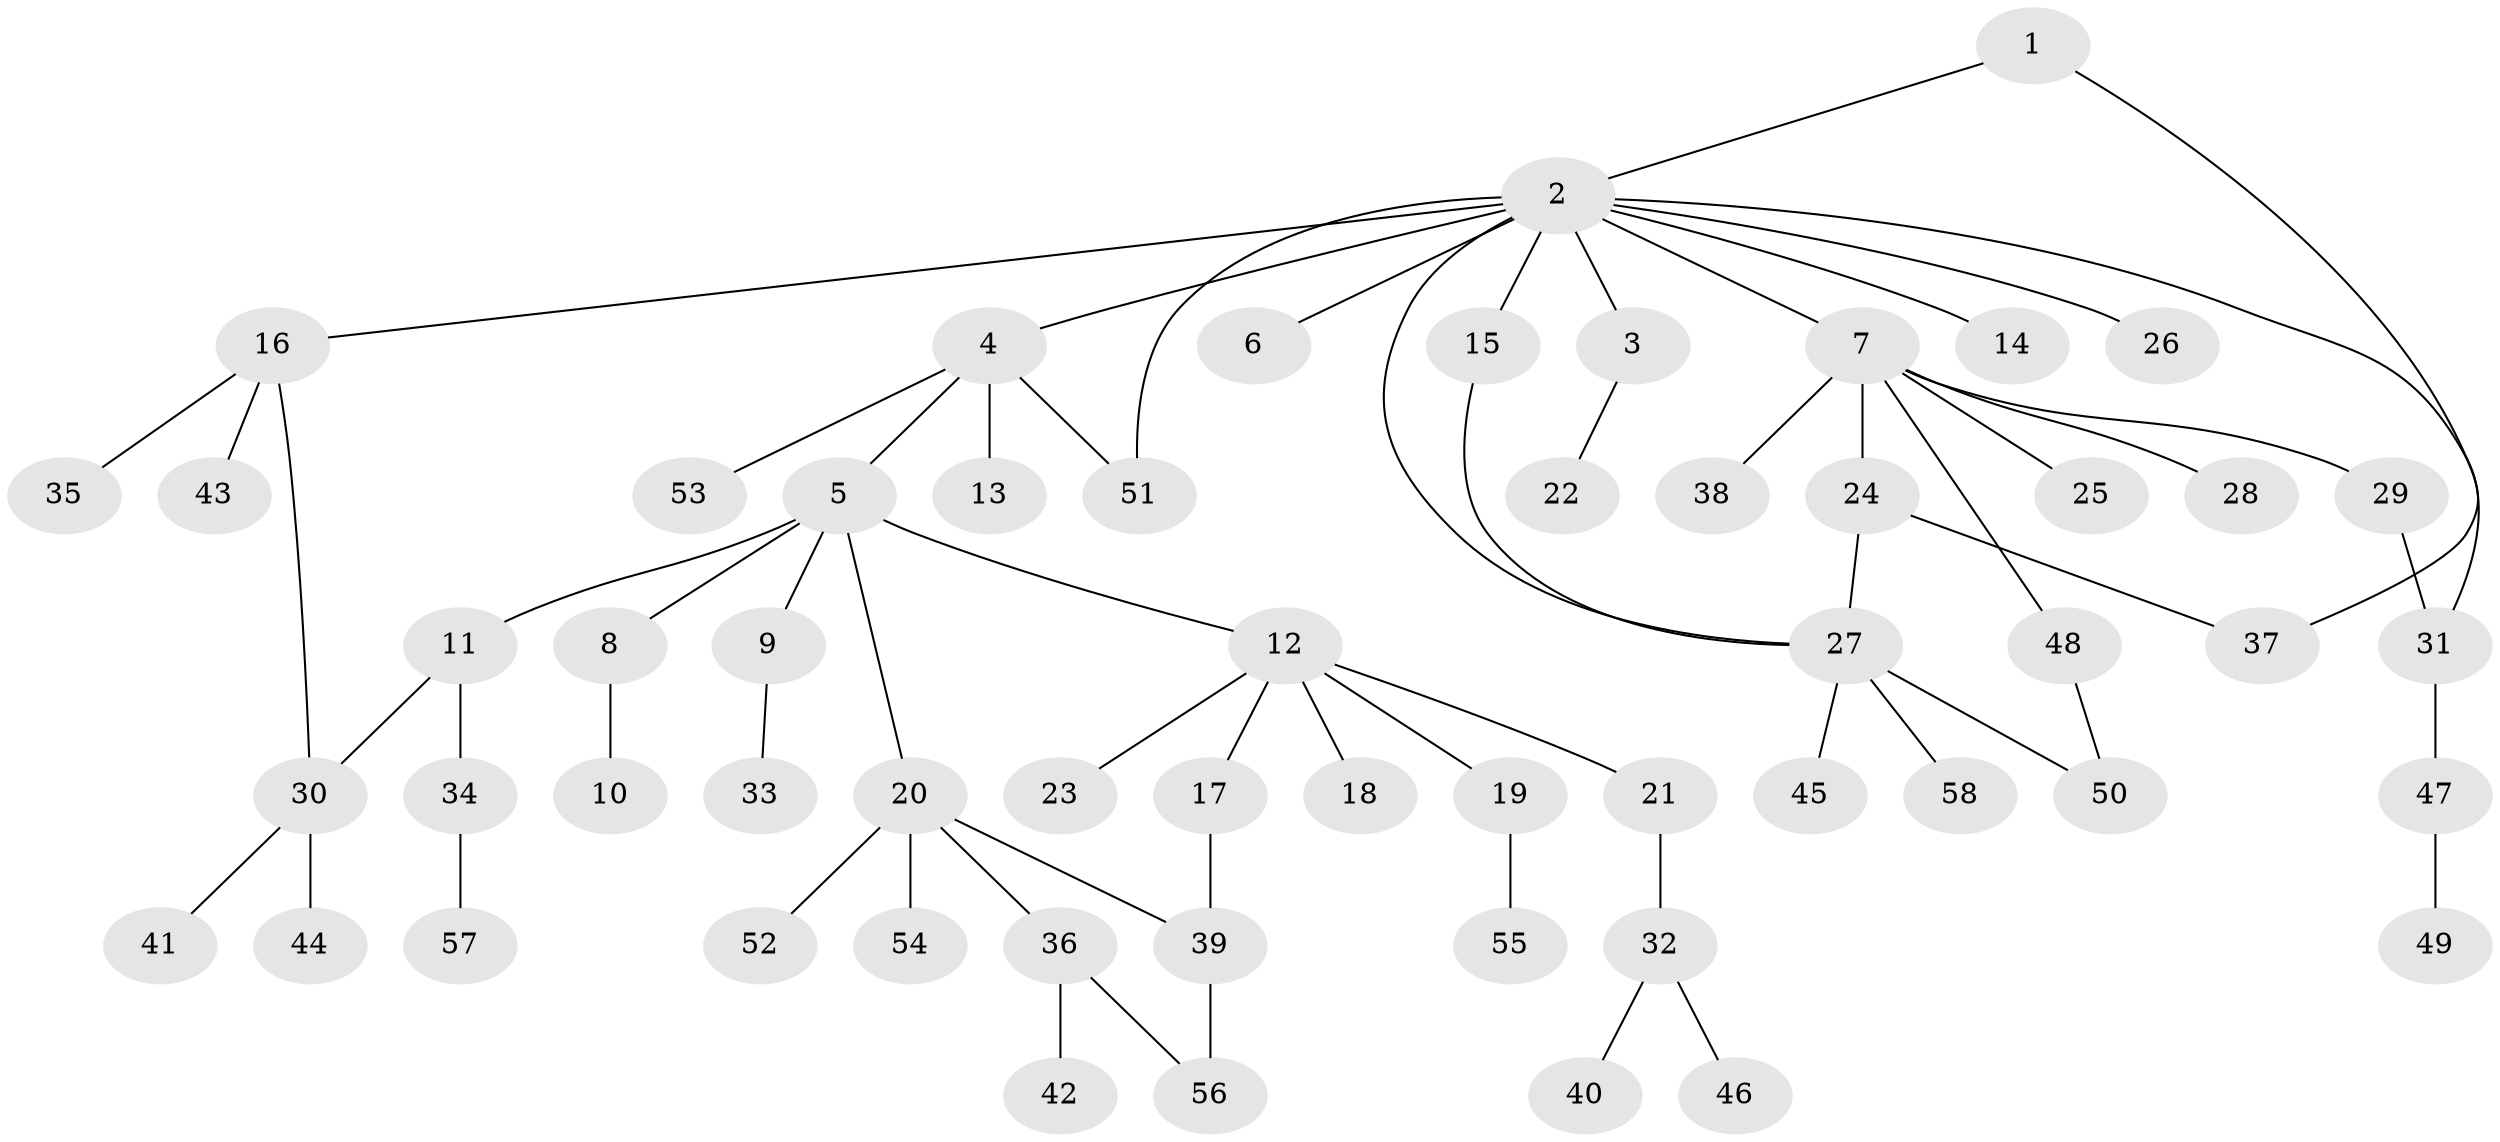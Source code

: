 // coarse degree distribution, {9: 0.043478260869565216, 1: 0.5652173913043478, 7: 0.043478260869565216, 3: 0.21739130434782608, 2: 0.08695652173913043, 4: 0.043478260869565216}
// Generated by graph-tools (version 1.1) at 2025/18/03/04/25 18:18:13]
// undirected, 58 vertices, 66 edges
graph export_dot {
graph [start="1"]
  node [color=gray90,style=filled];
  1;
  2;
  3;
  4;
  5;
  6;
  7;
  8;
  9;
  10;
  11;
  12;
  13;
  14;
  15;
  16;
  17;
  18;
  19;
  20;
  21;
  22;
  23;
  24;
  25;
  26;
  27;
  28;
  29;
  30;
  31;
  32;
  33;
  34;
  35;
  36;
  37;
  38;
  39;
  40;
  41;
  42;
  43;
  44;
  45;
  46;
  47;
  48;
  49;
  50;
  51;
  52;
  53;
  54;
  55;
  56;
  57;
  58;
  1 -- 2;
  1 -- 37;
  2 -- 3;
  2 -- 4;
  2 -- 6;
  2 -- 7;
  2 -- 14;
  2 -- 15;
  2 -- 16;
  2 -- 26;
  2 -- 27;
  2 -- 31;
  2 -- 51;
  3 -- 22;
  4 -- 5;
  4 -- 13;
  4 -- 51;
  4 -- 53;
  5 -- 8;
  5 -- 9;
  5 -- 11;
  5 -- 12;
  5 -- 20;
  7 -- 24;
  7 -- 25;
  7 -- 28;
  7 -- 29;
  7 -- 38;
  7 -- 48;
  8 -- 10;
  9 -- 33;
  11 -- 30;
  11 -- 34;
  12 -- 17;
  12 -- 18;
  12 -- 19;
  12 -- 21;
  12 -- 23;
  15 -- 27;
  16 -- 30;
  16 -- 35;
  16 -- 43;
  17 -- 39;
  19 -- 55;
  20 -- 36;
  20 -- 39;
  20 -- 52;
  20 -- 54;
  21 -- 32;
  24 -- 27;
  24 -- 37;
  27 -- 45;
  27 -- 50;
  27 -- 58;
  29 -- 31;
  30 -- 41;
  30 -- 44;
  31 -- 47;
  32 -- 40;
  32 -- 46;
  34 -- 57;
  36 -- 42;
  36 -- 56;
  39 -- 56;
  47 -- 49;
  48 -- 50;
}
